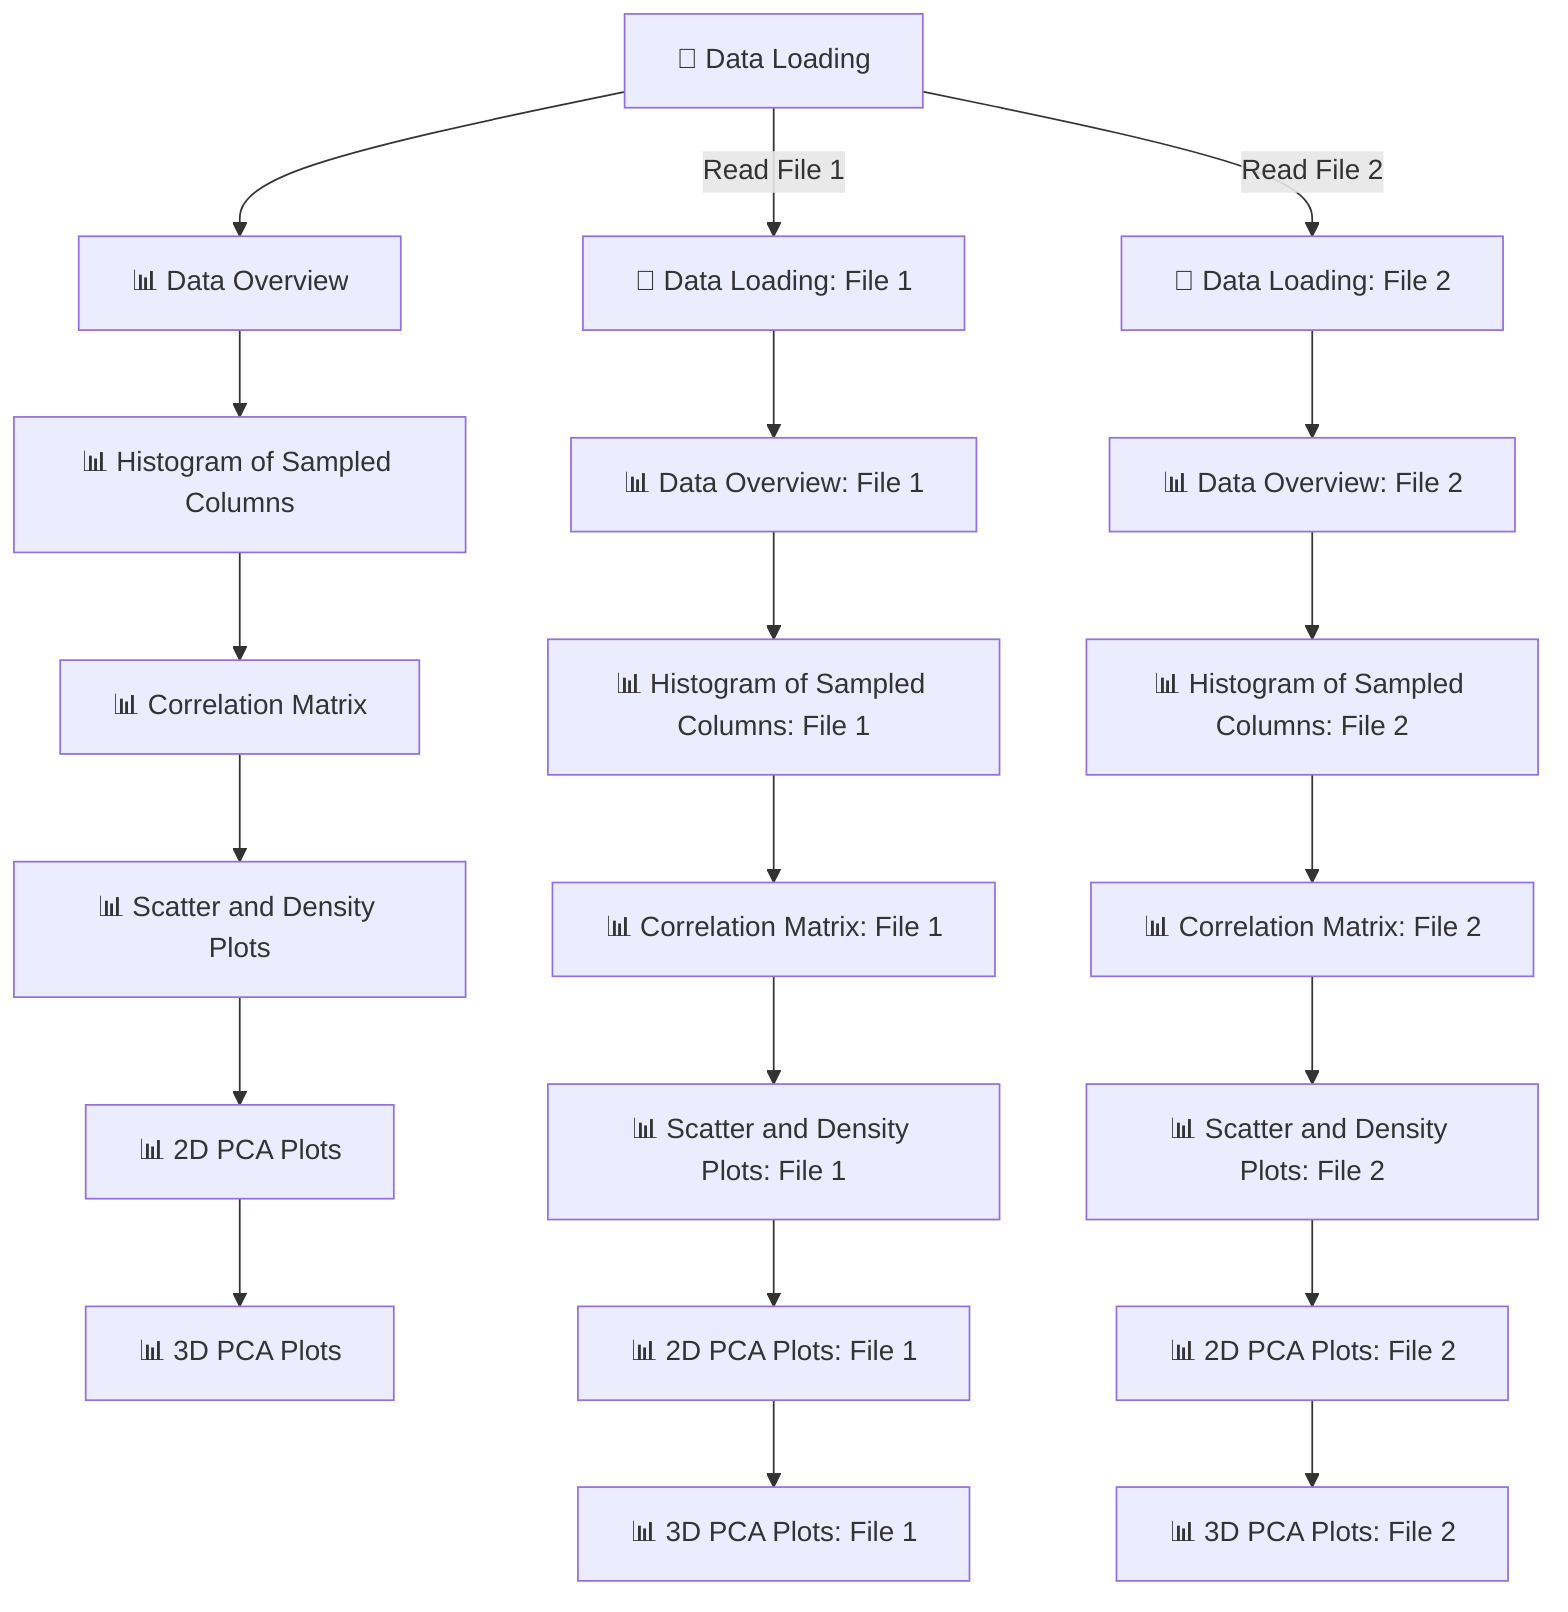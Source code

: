 graph TD;
    A["📁 Data Loading"] --> B["📊 Data Overview"];
    B --> C["📊 Histogram of Sampled Columns"];
    C --> D["📊 Correlation Matrix"];
    D --> E["📊 Scatter and Density Plots"];
    E --> F["📊 2D PCA Plots"];
    F --> G["📊 3D PCA Plots"];
    
    A1["📁 Data Loading: File 1"] --> B1["📊 Data Overview: File 1"];
    B1 --> C1["📊 Histogram of Sampled Columns: File 1"];
    C1 --> D1["📊 Correlation Matrix: File 1"];
    D1 --> E1["📊 Scatter and Density Plots: File 1"];
    E1 --> F1["📊 2D PCA Plots: File 1"];
    F1 --> G1["📊 3D PCA Plots: File 1"];

    A2["📁 Data Loading: File 2"] --> B2["📊 Data Overview: File 2"];
    B2 --> C2["📊 Histogram of Sampled Columns: File 2"];
    C2 --> D2["📊 Correlation Matrix: File 2"];
    D2 --> E2["📊 Scatter and Density Plots: File 2"];
    E2 --> F2["📊 2D PCA Plots: File 2"];
    F2 --> G2["📊 3D PCA Plots: File 2"];
    
    A -->|Read File 1| A1;
    A -->|Read File 2| A2;